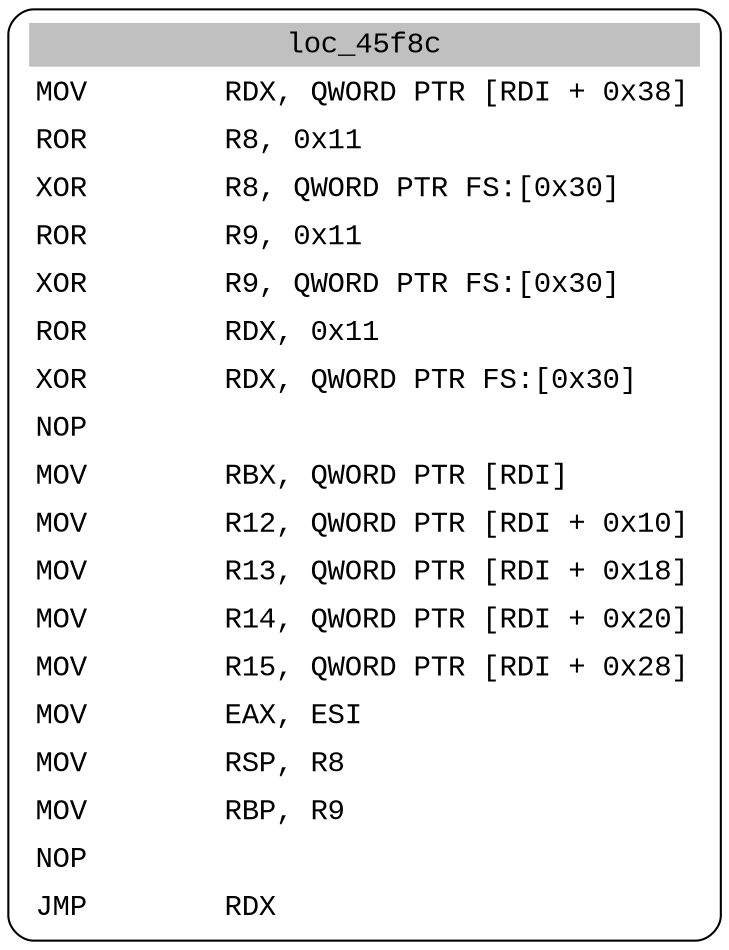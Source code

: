 digraph asm_graph {
1941 [
shape="Mrecord" fontname="Courier New"label =<<table border="0" cellborder="0" cellpadding="3"><tr><td align="center" colspan="2" bgcolor="grey">loc_45f8c</td></tr><tr><td align="left">MOV        RDX, QWORD PTR [RDI + 0x38]</td></tr><tr><td align="left">ROR        R8, 0x11</td></tr><tr><td align="left">XOR        R8, QWORD PTR FS:[0x30]</td></tr><tr><td align="left">ROR        R9, 0x11</td></tr><tr><td align="left">XOR        R9, QWORD PTR FS:[0x30]</td></tr><tr><td align="left">ROR        RDX, 0x11</td></tr><tr><td align="left">XOR        RDX, QWORD PTR FS:[0x30]</td></tr><tr><td align="left">NOP        </td></tr><tr><td align="left">MOV        RBX, QWORD PTR [RDI]</td></tr><tr><td align="left">MOV        R12, QWORD PTR [RDI + 0x10]</td></tr><tr><td align="left">MOV        R13, QWORD PTR [RDI + 0x18]</td></tr><tr><td align="left">MOV        R14, QWORD PTR [RDI + 0x20]</td></tr><tr><td align="left">MOV        R15, QWORD PTR [RDI + 0x28]</td></tr><tr><td align="left">MOV        EAX, ESI</td></tr><tr><td align="left">MOV        RSP, R8</td></tr><tr><td align="left">MOV        RBP, R9</td></tr><tr><td align="left">NOP        </td></tr><tr><td align="left">JMP        RDX</td></tr></table>> ];
}